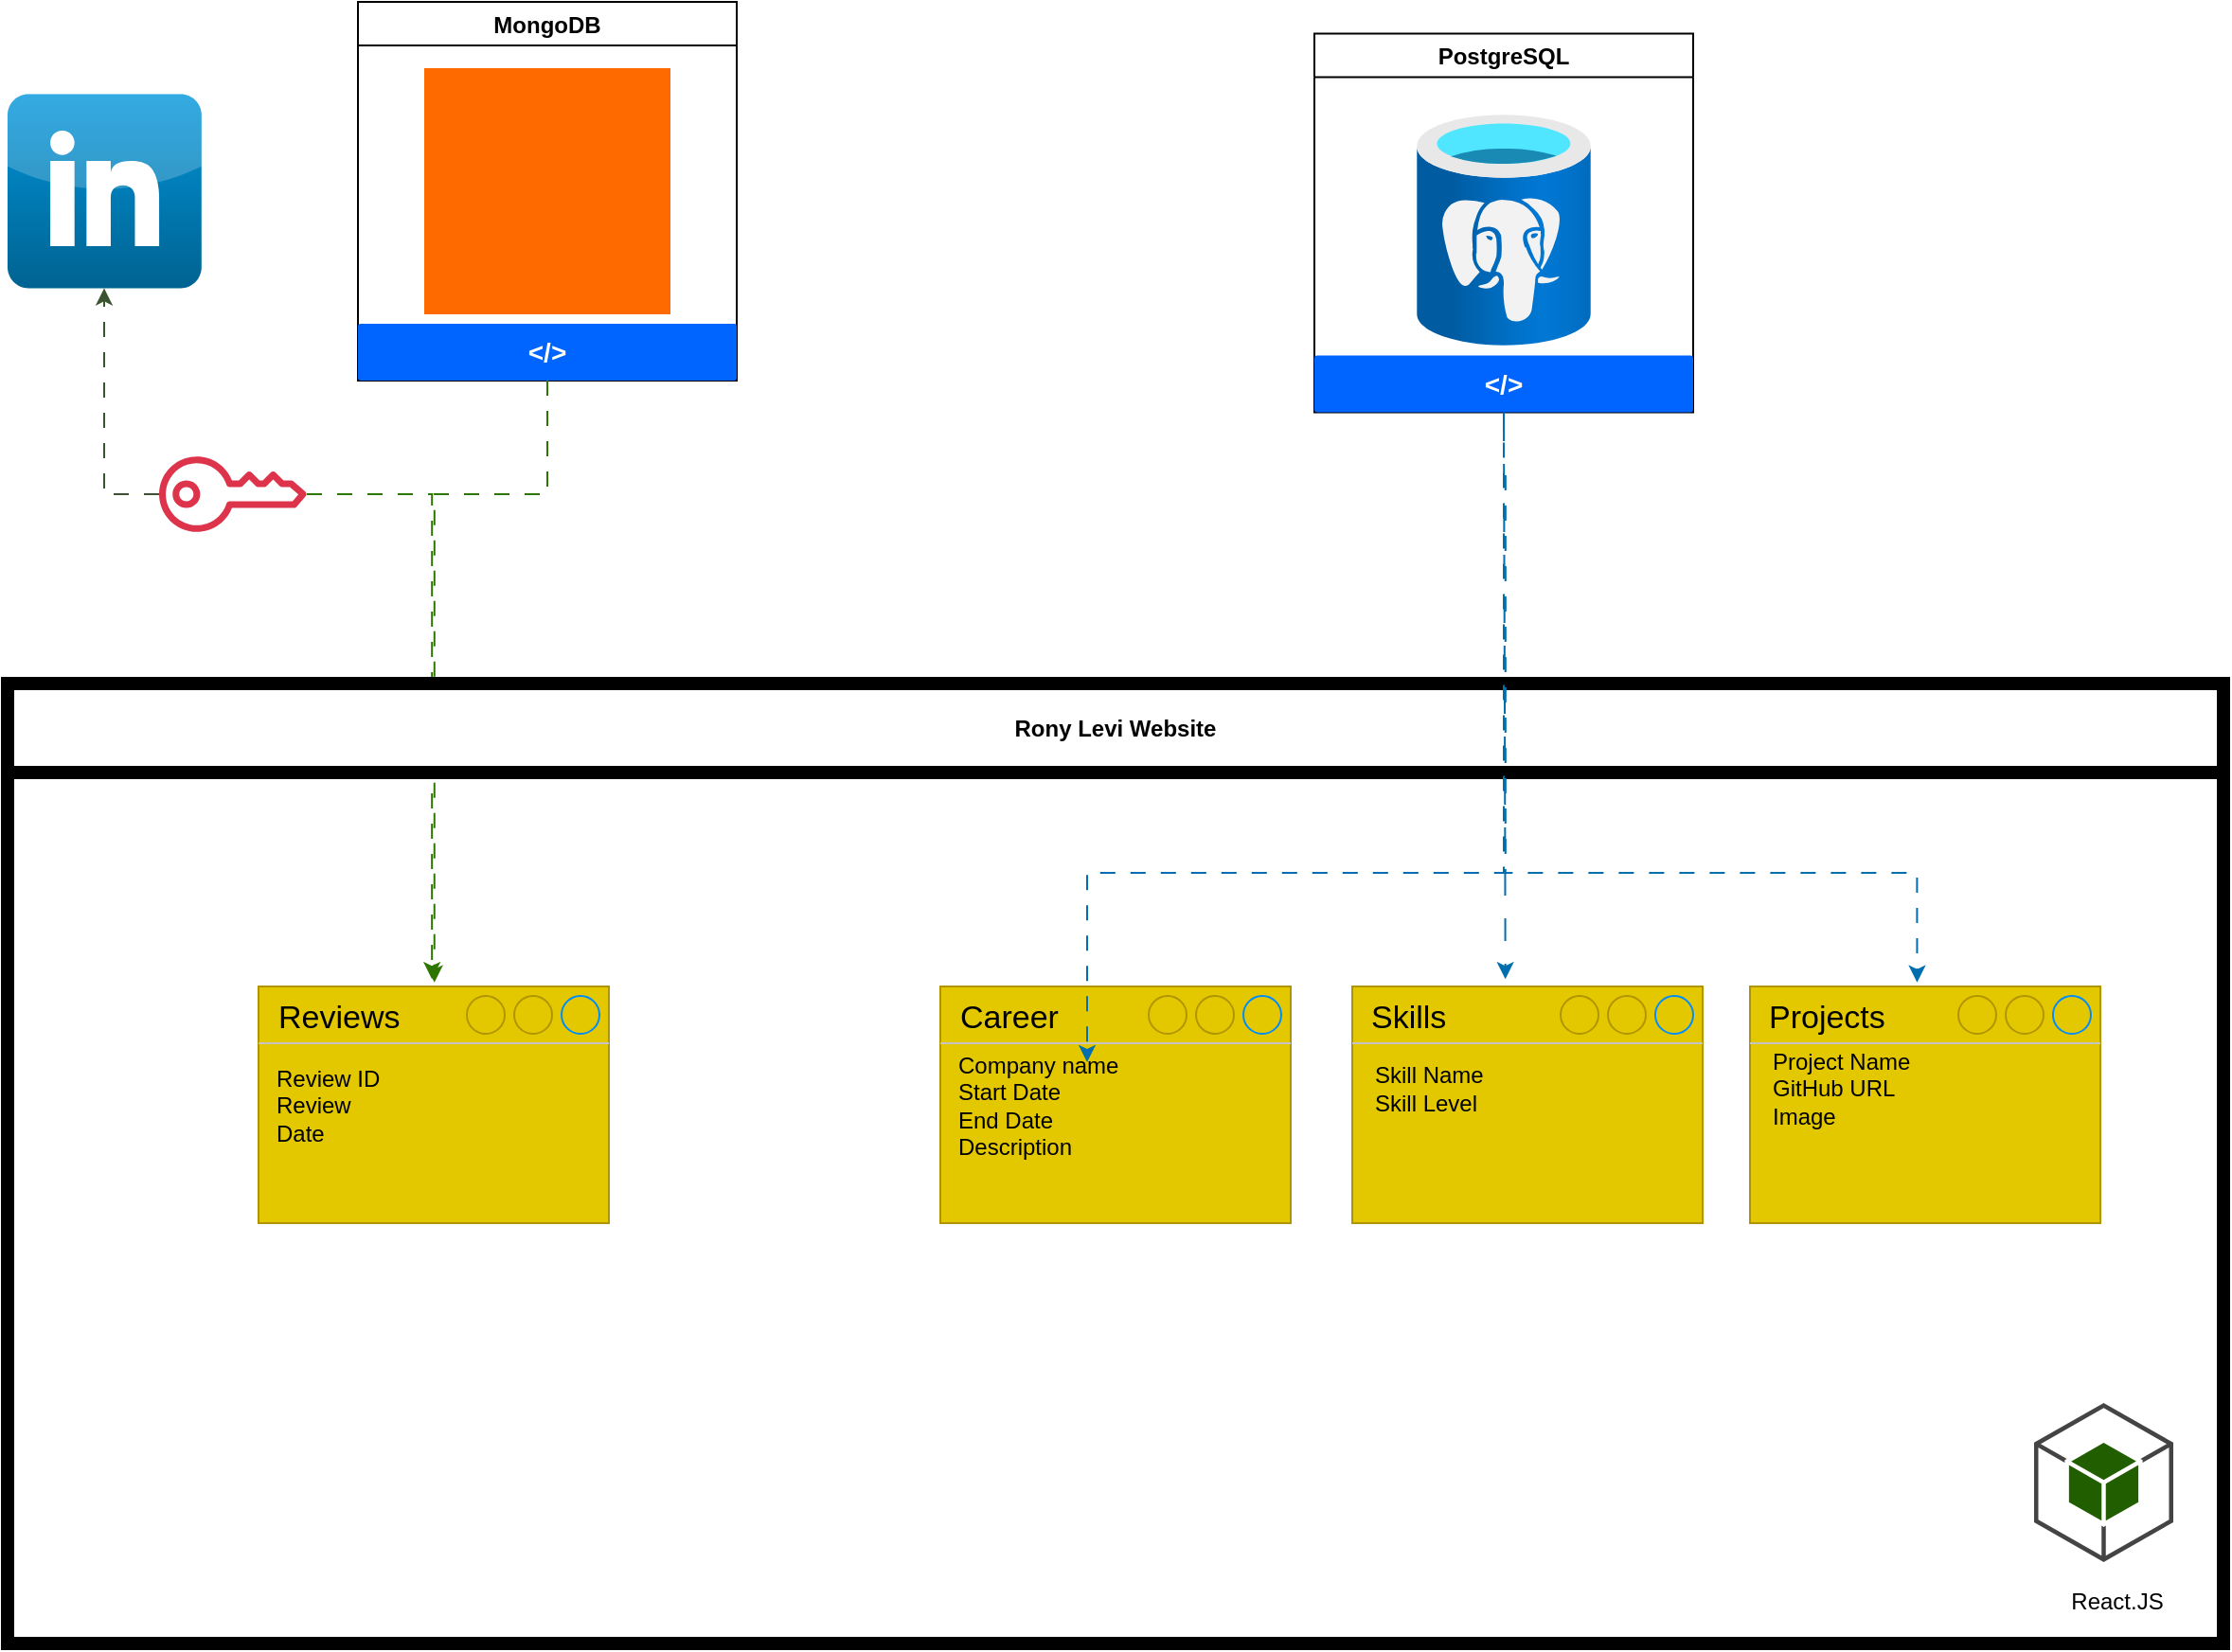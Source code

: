 <mxfile version="26.2.8">
  <diagram name="Page-1" id="YyjJ5wpuaYHVmLQLBf9D">
    <mxGraphModel dx="3260" dy="1325" grid="1" gridSize="10" guides="1" tooltips="1" connect="1" arrows="1" fold="1" page="1" pageScale="1" pageWidth="827" pageHeight="1169" math="0" shadow="0">
      <root>
        <mxCell id="0" />
        <mxCell id="1" parent="0" />
        <mxCell id="_c-rlhoLFNbtytBOngH1-1" value="" style="points=[];aspect=fixed;html=1;align=center;shadow=0;dashed=0;fillColor=#FF6A00;strokeColor=none;shape=mxgraph.alibaba_cloud.mongodb;" vertex="1" parent="1">
          <mxGeometry x="210" y="165" width="130" height="130" as="geometry" />
        </mxCell>
        <mxCell id="_c-rlhoLFNbtytBOngH1-4" value="PostgreSQL" style="swimlane;" vertex="1" parent="1">
          <mxGeometry x="680" y="146.7" width="200" height="200" as="geometry" />
        </mxCell>
        <mxCell id="_c-rlhoLFNbtytBOngH1-3" value="" style="image;aspect=fixed;html=1;points=[];align=center;fontSize=12;image=img/lib/azure2/databases/Azure_Database_PostgreSQL_Server.svg;shadow=0;dashed=0;verticalAlign=middle;fontFamily=Helvetica;fontColor=default;fillColor=#FF6A00;" vertex="1" parent="_c-rlhoLFNbtytBOngH1-4">
          <mxGeometry x="54.08" y="42.55" width="91.84" height="122.45" as="geometry" />
        </mxCell>
        <mxCell id="_c-rlhoLFNbtytBOngH1-8" value="&amp;lt;/&amp;gt;" style="rounded=1;arcSize=5;fillColor=#0065FF;strokeColor=none;fontColor=#ffffff;align=center;verticalAlign=middle;whiteSpace=wrap;fontSize=14;fontStyle=1;html=1;sketch=0;" vertex="1" parent="_c-rlhoLFNbtytBOngH1-4">
          <mxGeometry y="170" width="200" height="30" as="geometry" />
        </mxCell>
        <mxCell id="_c-rlhoLFNbtytBOngH1-5" value="MongoDB" style="swimlane;" vertex="1" parent="1">
          <mxGeometry x="175" y="130" width="200" height="200" as="geometry" />
        </mxCell>
        <mxCell id="_c-rlhoLFNbtytBOngH1-9" value="&amp;lt;/&amp;gt;" style="rounded=1;arcSize=5;fillColor=#0065FF;strokeColor=none;fontColor=#ffffff;align=center;verticalAlign=middle;whiteSpace=wrap;fontSize=14;fontStyle=1;html=1;sketch=0;" vertex="1" parent="_c-rlhoLFNbtytBOngH1-5">
          <mxGeometry y="170" width="200" height="30" as="geometry" />
        </mxCell>
        <mxCell id="_c-rlhoLFNbtytBOngH1-16" style="edgeStyle=orthogonalEdgeStyle;rounded=0;orthogonalLoop=1;jettySize=auto;html=1;entryX=0.502;entryY=-0.017;entryDx=0;entryDy=0;entryPerimeter=0;fillColor=#60a917;strokeColor=#2D7600;dashed=1;dashPattern=8 8;" edge="1" parent="1" source="_c-rlhoLFNbtytBOngH1-5" target="_c-rlhoLFNbtytBOngH1-10">
          <mxGeometry relative="1" as="geometry">
            <Array as="points">
              <mxPoint x="275" y="390" />
              <mxPoint x="215" y="390" />
            </Array>
          </mxGeometry>
        </mxCell>
        <mxCell id="_c-rlhoLFNbtytBOngH1-17" value="" style="dashed=0;outlineConnect=0;html=1;align=center;labelPosition=center;verticalLabelPosition=bottom;verticalAlign=top;shape=mxgraph.webicons.linkedin;fillColor=#0095DB;gradientColor=#006391" vertex="1" parent="1">
          <mxGeometry x="-10" y="178.8" width="102.4" height="102.4" as="geometry" />
        </mxCell>
        <mxCell id="_c-rlhoLFNbtytBOngH1-18" style="edgeStyle=orthogonalEdgeStyle;rounded=0;orthogonalLoop=1;jettySize=auto;html=1;entryX=0.495;entryY=-0.031;entryDx=0;entryDy=0;entryPerimeter=0;dashed=1;dashPattern=8 8;fillColor=#60a917;strokeColor=#2D7600;" edge="1" parent="1" source="_c-rlhoLFNbtytBOngH1-41" target="_c-rlhoLFNbtytBOngH1-10">
          <mxGeometry relative="1" as="geometry">
            <Array as="points">
              <mxPoint x="214" y="390" />
            </Array>
          </mxGeometry>
        </mxCell>
        <mxCell id="_c-rlhoLFNbtytBOngH1-26" value="Rony Levi Website" style="swimlane;whiteSpace=wrap;html=1;fontColor=light-dark(#000000,#FFD966);strokeWidth=7;strokeColor=light-dark(#000000,#FFB366);startSize=47;" vertex="1" parent="1">
          <mxGeometry x="-10" y="490" width="1170" height="507" as="geometry" />
        </mxCell>
        <mxCell id="_c-rlhoLFNbtytBOngH1-10" value="Reviews" style="strokeWidth=1;shadow=0;dashed=0;align=center;html=1;shape=mxgraph.mockup.containers.window;align=left;verticalAlign=top;spacingLeft=8;strokeColor2=#008cff;strokeColor3=#c4c4c4;fontColor=#000000;mainText=;fontSize=17;labelBackgroundColor=none;whiteSpace=wrap;fillColor=#e3c800;strokeColor=#B09500;" vertex="1" parent="_c-rlhoLFNbtytBOngH1-26">
          <mxGeometry x="132.5" y="160" width="185" height="125" as="geometry" />
        </mxCell>
        <mxCell id="_c-rlhoLFNbtytBOngH1-11" value="Skills" style="strokeWidth=1;shadow=0;dashed=0;align=center;html=1;shape=mxgraph.mockup.containers.window;align=left;verticalAlign=top;spacingLeft=8;strokeColor2=#008cff;strokeColor3=#c4c4c4;fontColor=#000000;mainText=;fontSize=17;labelBackgroundColor=none;whiteSpace=wrap;fillColor=#e3c800;strokeColor=#B09500;" vertex="1" parent="_c-rlhoLFNbtytBOngH1-26">
          <mxGeometry x="710" y="160" width="185" height="125" as="geometry" />
        </mxCell>
        <mxCell id="_c-rlhoLFNbtytBOngH1-12" value="Career" style="strokeWidth=1;shadow=0;dashed=0;align=center;html=1;shape=mxgraph.mockup.containers.window;align=left;verticalAlign=top;spacingLeft=8;strokeColor2=#008cff;strokeColor3=#c4c4c4;fontColor=#000000;mainText=;fontSize=17;labelBackgroundColor=none;whiteSpace=wrap;fillColor=#e3c800;strokeColor=#B09500;" vertex="1" parent="_c-rlhoLFNbtytBOngH1-26">
          <mxGeometry x="492.5" y="160" width="185" height="125" as="geometry" />
        </mxCell>
        <mxCell id="_c-rlhoLFNbtytBOngH1-19" value="Projects" style="strokeWidth=1;shadow=0;dashed=0;align=center;html=1;shape=mxgraph.mockup.containers.window;align=left;verticalAlign=top;spacingLeft=8;strokeColor2=#008cff;strokeColor3=#c4c4c4;fontColor=#000000;mainText=;fontSize=17;labelBackgroundColor=none;whiteSpace=wrap;fillColor=#e3c800;strokeColor=#B09500;" vertex="1" parent="_c-rlhoLFNbtytBOngH1-26">
          <mxGeometry x="920" y="160" width="185" height="125" as="geometry" />
        </mxCell>
        <mxCell id="_c-rlhoLFNbtytBOngH1-37" value="&lt;div&gt;&lt;div&gt;Company name&lt;/div&gt;&lt;/div&gt;&lt;div&gt;Start Date&lt;/div&gt;&lt;div&gt;End Date&lt;/div&gt;&lt;div&gt;Description&lt;/div&gt;" style="text;html=1;align=left;verticalAlign=middle;whiteSpace=wrap;rounded=0;" vertex="1" parent="_c-rlhoLFNbtytBOngH1-26">
          <mxGeometry x="500" y="209" width="110" height="27" as="geometry" />
        </mxCell>
        <mxCell id="_c-rlhoLFNbtytBOngH1-38" value="&lt;div&gt;&lt;div&gt;Skill Name&lt;/div&gt;&lt;/div&gt;&lt;div&gt;Skill Level&lt;/div&gt;" style="text;html=1;align=left;verticalAlign=middle;whiteSpace=wrap;rounded=0;" vertex="1" parent="_c-rlhoLFNbtytBOngH1-26">
          <mxGeometry x="720" y="200" width="110" height="27" as="geometry" />
        </mxCell>
        <mxCell id="_c-rlhoLFNbtytBOngH1-39" value="&lt;div&gt;&lt;div&gt;Project Name&lt;/div&gt;&lt;/div&gt;&lt;div&gt;GitHub URL&lt;/div&gt;&lt;div&gt;Image&lt;/div&gt;" style="text;html=1;align=left;verticalAlign=middle;whiteSpace=wrap;rounded=0;fillColor=none;fontColor=#000000;strokeColor=none;" vertex="1" parent="_c-rlhoLFNbtytBOngH1-26">
          <mxGeometry x="930" y="200" width="110" height="27" as="geometry" />
        </mxCell>
        <mxCell id="_c-rlhoLFNbtytBOngH1-40" value="&lt;div&gt;&lt;div&gt;Review ID&lt;/div&gt;&lt;/div&gt;&lt;div&gt;Review&lt;/div&gt;&lt;div&gt;Date&lt;/div&gt;" style="text;html=1;align=left;verticalAlign=middle;whiteSpace=wrap;rounded=0;" vertex="1" parent="_c-rlhoLFNbtytBOngH1-26">
          <mxGeometry x="140" y="209" width="110" height="27" as="geometry" />
        </mxCell>
        <mxCell id="_c-rlhoLFNbtytBOngH1-44" value="" style="outlineConnect=0;dashed=0;verticalLabelPosition=bottom;verticalAlign=top;align=center;html=1;shape=mxgraph.aws3.android;fillColor=#205E00;gradientColor=none;" vertex="1" parent="_c-rlhoLFNbtytBOngH1-26">
          <mxGeometry x="1070" y="380" width="73.5" height="84" as="geometry" />
        </mxCell>
        <mxCell id="_c-rlhoLFNbtytBOngH1-45" value="React.JS" style="text;html=1;align=center;verticalAlign=middle;whiteSpace=wrap;rounded=0;" vertex="1" parent="_c-rlhoLFNbtytBOngH1-26">
          <mxGeometry x="1083.5" y="470" width="60" height="30" as="geometry" />
        </mxCell>
        <mxCell id="_c-rlhoLFNbtytBOngH1-28" style="edgeStyle=orthogonalEdgeStyle;rounded=0;orthogonalLoop=1;jettySize=auto;html=1;entryX=0.437;entryY=-0.031;entryDx=0;entryDy=0;entryPerimeter=0;dashed=1;dashPattern=12 12;fillColor=#1ba1e2;strokeColor=#006EAF;" edge="1" parent="1" target="_c-rlhoLFNbtytBOngH1-11">
          <mxGeometry relative="1" as="geometry">
            <mxPoint x="780" y="350" as="sourcePoint" />
          </mxGeometry>
        </mxCell>
        <mxCell id="_c-rlhoLFNbtytBOngH1-30" style="edgeStyle=orthogonalEdgeStyle;rounded=0;orthogonalLoop=1;jettySize=auto;html=1;dashed=1;dashPattern=8 8;fillColor=#1ba1e2;strokeColor=#006EAF;" edge="1" parent="1">
          <mxGeometry relative="1" as="geometry">
            <mxPoint x="780.92" y="380" as="sourcePoint" />
            <mxPoint x="560" y="690" as="targetPoint" />
            <Array as="points">
              <mxPoint x="780.92" y="590" />
              <mxPoint x="559.92" y="590" />
            </Array>
          </mxGeometry>
        </mxCell>
        <mxCell id="_c-rlhoLFNbtytBOngH1-31" style="edgeStyle=orthogonalEdgeStyle;rounded=0;orthogonalLoop=1;jettySize=auto;html=1;entryX=0.477;entryY=-0.017;entryDx=0;entryDy=0;entryPerimeter=0;dashed=1;dashPattern=8 8;fillColor=#1ba1e2;strokeColor=#006EAF;" edge="1" parent="1" source="_c-rlhoLFNbtytBOngH1-4" target="_c-rlhoLFNbtytBOngH1-19">
          <mxGeometry relative="1" as="geometry">
            <Array as="points">
              <mxPoint x="780" y="590" />
              <mxPoint x="998" y="590" />
            </Array>
          </mxGeometry>
        </mxCell>
        <mxCell id="_c-rlhoLFNbtytBOngH1-43" style="edgeStyle=orthogonalEdgeStyle;rounded=0;orthogonalLoop=1;jettySize=auto;html=1;dashed=1;dashPattern=8 8;fillColor=#6d8764;strokeColor=#3A5431;" edge="1" parent="1" source="_c-rlhoLFNbtytBOngH1-41" target="_c-rlhoLFNbtytBOngH1-17">
          <mxGeometry relative="1" as="geometry">
            <Array as="points">
              <mxPoint x="41" y="390" />
            </Array>
          </mxGeometry>
        </mxCell>
        <mxCell id="_c-rlhoLFNbtytBOngH1-41" value="" style="sketch=0;outlineConnect=0;fontColor=#232F3E;gradientColor=none;fillColor=#DD344C;strokeColor=none;dashed=0;verticalLabelPosition=bottom;verticalAlign=top;align=center;html=1;fontSize=12;fontStyle=0;aspect=fixed;pointerEvents=1;shape=mxgraph.aws4.addon;" vertex="1" parent="1">
          <mxGeometry x="70" y="370" width="78" height="40" as="geometry" />
        </mxCell>
      </root>
    </mxGraphModel>
  </diagram>
</mxfile>

